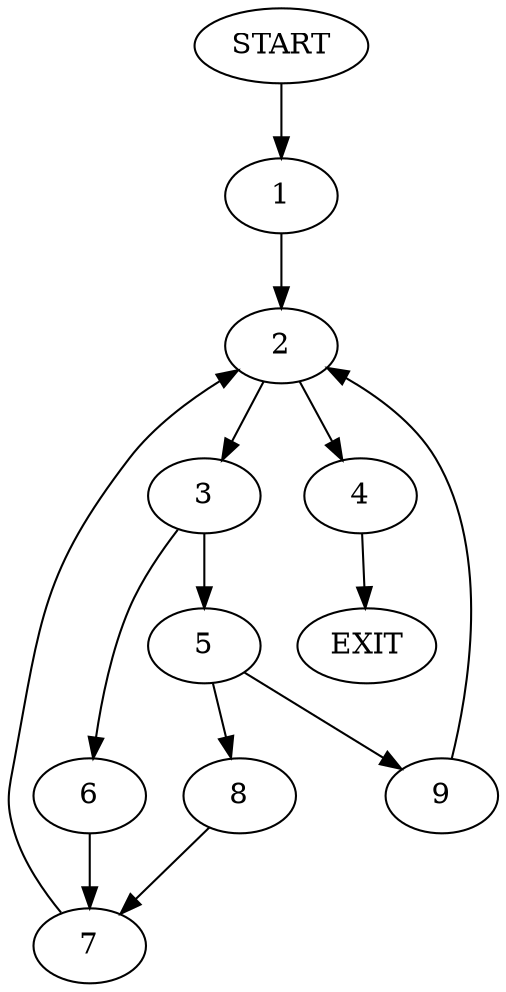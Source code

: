 digraph {
0 [label="START"]
10 [label="EXIT"]
0 -> 1
1 -> 2
2 -> 3
2 -> 4
3 -> 5
3 -> 6
4 -> 10
6 -> 7
5 -> 8
5 -> 9
7 -> 2
8 -> 7
9 -> 2
}

